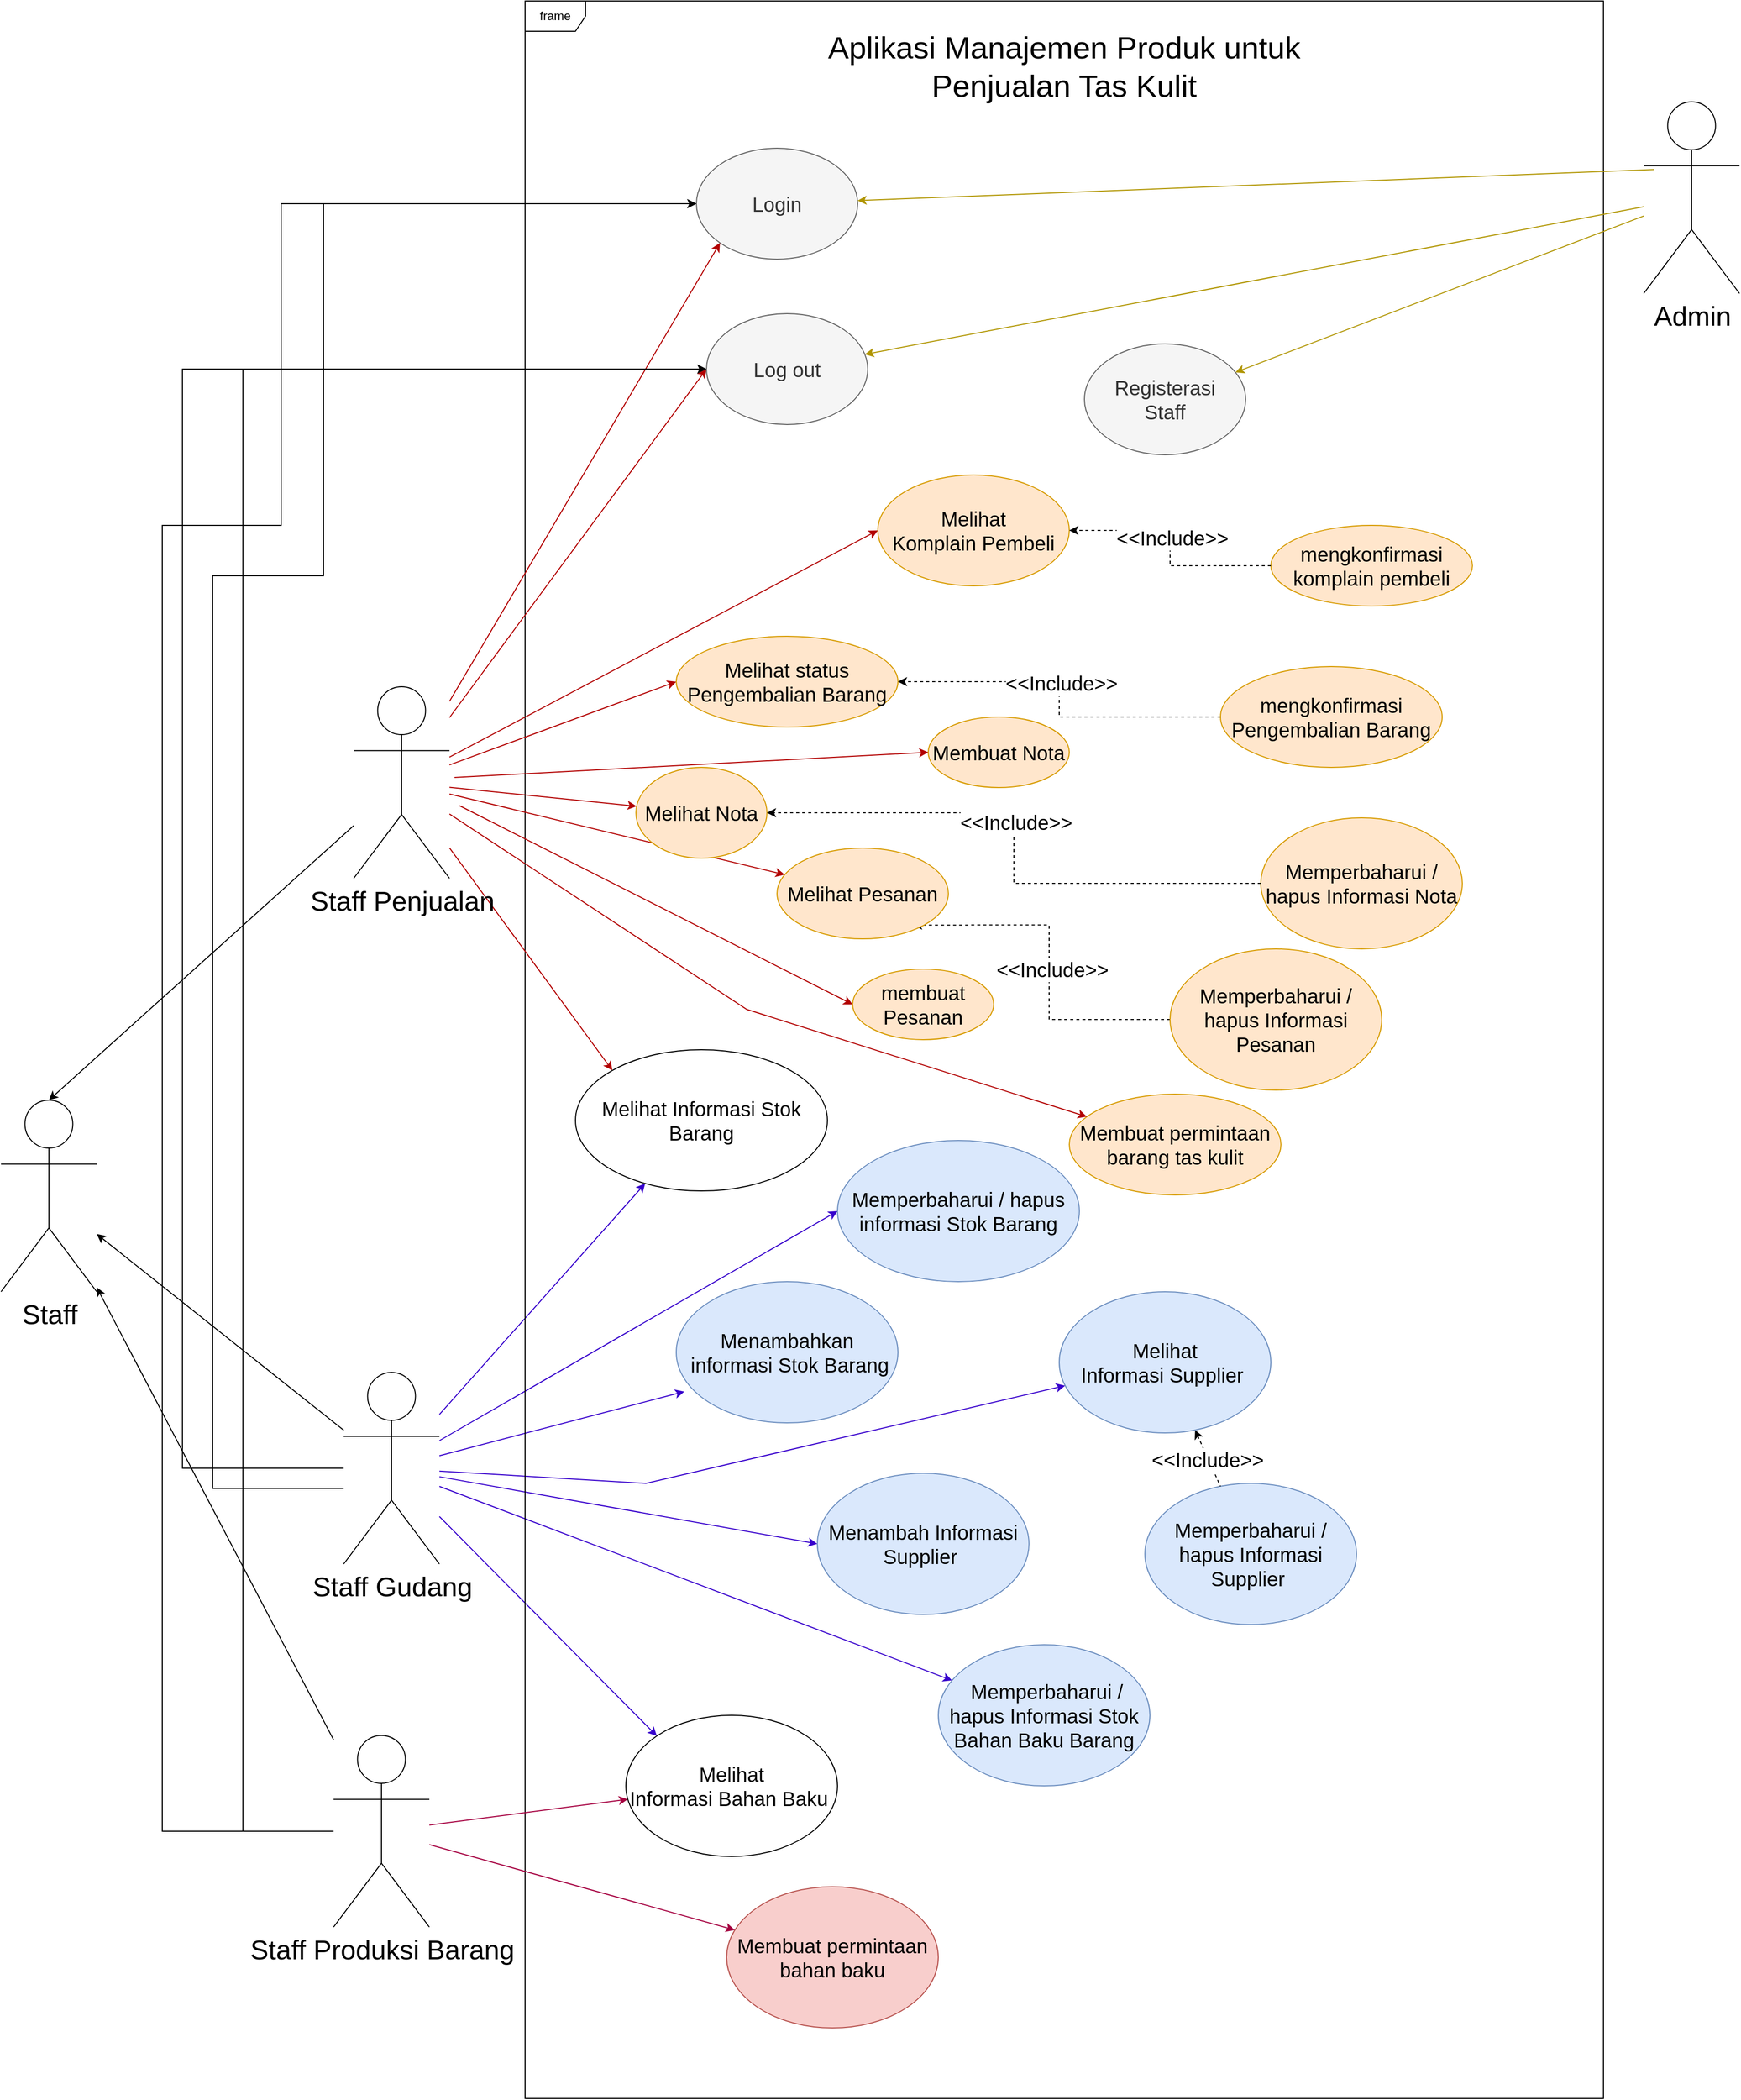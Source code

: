 <mxfile version="21.5.0" type="github">
  <diagram name="Page-1" id="xjvxwk_3kaTPLV7VPJxn">
    <mxGraphModel dx="3187" dy="2547" grid="1" gridSize="10" guides="1" tooltips="1" connect="1" arrows="1" fold="1" page="1" pageScale="1" pageWidth="1169" pageHeight="827" math="0" shadow="0">
      <root>
        <mxCell id="0" />
        <mxCell id="1" parent="0" />
        <mxCell id="IXw6Qi-PNi6ADlv29cn4-34" style="rounded=0;orthogonalLoop=1;jettySize=auto;html=1;fillColor=#6a00ff;strokeColor=#3700CC;" parent="1" source="IXw6Qi-PNi6ADlv29cn4-1" target="IXw6Qi-PNi6ADlv29cn4-30" edge="1">
          <mxGeometry relative="1" as="geometry">
            <Array as="points">
              <mxPoint x="760" y="710" />
            </Array>
          </mxGeometry>
        </mxCell>
        <mxCell id="IXw6Qi-PNi6ADlv29cn4-37" style="rounded=0;orthogonalLoop=1;jettySize=auto;html=1;entryX=0;entryY=0.5;entryDx=0;entryDy=0;fillColor=#6a00ff;strokeColor=#3700CC;" parent="1" source="IXw6Qi-PNi6ADlv29cn4-1" target="IXw6Qi-PNi6ADlv29cn4-35" edge="1">
          <mxGeometry relative="1" as="geometry" />
        </mxCell>
        <mxCell id="IXw6Qi-PNi6ADlv29cn4-61" style="edgeStyle=none;rounded=0;orthogonalLoop=1;jettySize=auto;html=1;fillColor=#6a00ff;strokeColor=#3700CC;" parent="1" source="IXw6Qi-PNi6ADlv29cn4-1" target="IXw6Qi-PNi6ADlv29cn4-49" edge="1">
          <mxGeometry relative="1" as="geometry" />
        </mxCell>
        <mxCell id="IXw6Qi-PNi6ADlv29cn4-66" style="edgeStyle=none;rounded=0;orthogonalLoop=1;jettySize=auto;html=1;entryX=0;entryY=0;entryDx=0;entryDy=0;fillColor=#6a00ff;strokeColor=#3700CC;" parent="1" source="IXw6Qi-PNi6ADlv29cn4-1" target="IXw6Qi-PNi6ADlv29cn4-50" edge="1">
          <mxGeometry relative="1" as="geometry" />
        </mxCell>
        <mxCell id="IXw6Qi-PNi6ADlv29cn4-67" style="edgeStyle=orthogonalEdgeStyle;rounded=0;orthogonalLoop=1;jettySize=auto;html=1;" parent="1" source="IXw6Qi-PNi6ADlv29cn4-1" target="IXw6Qi-PNi6ADlv29cn4-13" edge="1">
          <mxGeometry relative="1" as="geometry">
            <Array as="points">
              <mxPoint x="330" y="715" />
              <mxPoint x="330" y="-190" />
              <mxPoint x="440" y="-190" />
              <mxPoint x="440" y="-559" />
            </Array>
          </mxGeometry>
        </mxCell>
        <mxCell id="IXw6Qi-PNi6ADlv29cn4-69" style="edgeStyle=none;rounded=0;orthogonalLoop=1;jettySize=auto;html=1;entryX=0.036;entryY=0.779;entryDx=0;entryDy=0;fillColor=#6a00ff;strokeColor=#3700CC;entryPerimeter=0;" parent="1" source="IXw6Qi-PNi6ADlv29cn4-1" target="IXw6Qi-PNi6ADlv29cn4-68" edge="1">
          <mxGeometry relative="1" as="geometry" />
        </mxCell>
        <mxCell id="IXw6Qi-PNi6ADlv29cn4-82" style="edgeStyle=elbowEdgeStyle;rounded=0;orthogonalLoop=1;jettySize=auto;html=1;" parent="1" source="IXw6Qi-PNi6ADlv29cn4-1" target="IXw6Qi-PNi6ADlv29cn4-80" edge="1">
          <mxGeometry relative="1" as="geometry">
            <Array as="points">
              <mxPoint x="300" y="200" />
            </Array>
          </mxGeometry>
        </mxCell>
        <mxCell id="ZU9HFq3ehsjZUplSAfVW-4" style="rounded=0;orthogonalLoop=1;jettySize=auto;html=1;fillColor=#6a00ff;strokeColor=#3700CC;" parent="1" source="IXw6Qi-PNi6ADlv29cn4-1" target="IXw6Qi-PNi6ADlv29cn4-28" edge="1">
          <mxGeometry relative="1" as="geometry" />
        </mxCell>
        <mxCell id="ZU9HFq3ehsjZUplSAfVW-11" style="rounded=0;orthogonalLoop=1;jettySize=auto;html=1;entryX=0;entryY=0.5;entryDx=0;entryDy=0;fillColor=#6a00ff;strokeColor=#3700CC;" parent="1" source="IXw6Qi-PNi6ADlv29cn4-1" target="IXw6Qi-PNi6ADlv29cn4-25" edge="1">
          <mxGeometry relative="1" as="geometry" />
        </mxCell>
        <mxCell id="9e4sZm5anjRUrG5Lg-NS-45" style="rounded=0;orthogonalLoop=1;jettySize=auto;html=1;" edge="1" parent="1" source="IXw6Qi-PNi6ADlv29cn4-1" target="9e4sZm5anjRUrG5Lg-NS-40">
          <mxGeometry relative="1" as="geometry" />
        </mxCell>
        <mxCell id="IXw6Qi-PNi6ADlv29cn4-1" value="Staff Gudang" style="shape=umlActor;verticalLabelPosition=bottom;verticalAlign=top;html=1;fontSize=27;" parent="1" vertex="1">
          <mxGeometry x="460" y="600" width="95" height="190" as="geometry" />
        </mxCell>
        <mxCell id="IXw6Qi-PNi6ADlv29cn4-6" value="frame" style="shape=umlFrame;whiteSpace=wrap;html=1;pointerEvents=0;" parent="1" vertex="1">
          <mxGeometry x="640" y="-760" width="1070" height="2080" as="geometry" />
        </mxCell>
        <mxCell id="IXw6Qi-PNi6ADlv29cn4-13" value="Login" style="ellipse;whiteSpace=wrap;html=1;fontSize=20;fillColor=#f5f5f5;fontColor=#333333;strokeColor=#666666;" parent="1" vertex="1">
          <mxGeometry x="810" y="-614" width="160" height="110" as="geometry" />
        </mxCell>
        <mxCell id="IXw6Qi-PNi6ADlv29cn4-53" style="edgeStyle=none;rounded=0;orthogonalLoop=1;jettySize=auto;html=1;entryX=0;entryY=1;entryDx=0;entryDy=0;fillColor=#e51400;strokeColor=#B20000;" parent="1" source="IXw6Qi-PNi6ADlv29cn4-23" target="IXw6Qi-PNi6ADlv29cn4-13" edge="1">
          <mxGeometry relative="1" as="geometry" />
        </mxCell>
        <mxCell id="IXw6Qi-PNi6ADlv29cn4-64" style="edgeStyle=none;rounded=0;orthogonalLoop=1;jettySize=auto;html=1;entryX=0;entryY=0;entryDx=0;entryDy=0;fillColor=#e51400;strokeColor=#B20000;" parent="1" source="IXw6Qi-PNi6ADlv29cn4-23" target="IXw6Qi-PNi6ADlv29cn4-49" edge="1">
          <mxGeometry relative="1" as="geometry" />
        </mxCell>
        <mxCell id="IXw6Qi-PNi6ADlv29cn4-74" style="edgeStyle=none;rounded=0;orthogonalLoop=1;jettySize=auto;html=1;entryX=0;entryY=0.5;entryDx=0;entryDy=0;fillColor=#e51400;strokeColor=#B20000;" parent="1" source="IXw6Qi-PNi6ADlv29cn4-23" target="IXw6Qi-PNi6ADlv29cn4-73" edge="1">
          <mxGeometry relative="1" as="geometry" />
        </mxCell>
        <mxCell id="IXw6Qi-PNi6ADlv29cn4-75" style="edgeStyle=none;rounded=0;orthogonalLoop=1;jettySize=auto;html=1;entryX=0;entryY=0.5;entryDx=0;entryDy=0;fillColor=#e51400;strokeColor=#B20000;" parent="1" source="IXw6Qi-PNi6ADlv29cn4-23" target="IXw6Qi-PNi6ADlv29cn4-72" edge="1">
          <mxGeometry relative="1" as="geometry" />
        </mxCell>
        <mxCell id="IXw6Qi-PNi6ADlv29cn4-76" style="edgeStyle=none;rounded=0;orthogonalLoop=1;jettySize=auto;html=1;fillColor=#e51400;strokeColor=#B20000;" parent="1" source="IXw6Qi-PNi6ADlv29cn4-23" target="IXw6Qi-PNi6ADlv29cn4-71" edge="1">
          <mxGeometry relative="1" as="geometry" />
        </mxCell>
        <mxCell id="IXw6Qi-PNi6ADlv29cn4-77" style="edgeStyle=none;rounded=0;orthogonalLoop=1;jettySize=auto;html=1;fillColor=#e51400;strokeColor=#B20000;" parent="1" source="IXw6Qi-PNi6ADlv29cn4-23" target="IXw6Qi-PNi6ADlv29cn4-70" edge="1">
          <mxGeometry relative="1" as="geometry" />
        </mxCell>
        <mxCell id="IXw6Qi-PNi6ADlv29cn4-81" style="edgeStyle=none;rounded=0;orthogonalLoop=1;jettySize=auto;html=1;entryX=0;entryY=0.5;entryDx=0;entryDy=0;fillColor=#e51400;strokeColor=#B20000;" parent="1" source="IXw6Qi-PNi6ADlv29cn4-23" target="IXw6Qi-PNi6ADlv29cn4-80" edge="1">
          <mxGeometry relative="1" as="geometry" />
        </mxCell>
        <mxCell id="9e4sZm5anjRUrG5Lg-NS-44" style="rounded=0;orthogonalLoop=1;jettySize=auto;html=1;entryX=0.5;entryY=0;entryDx=0;entryDy=0;entryPerimeter=0;" edge="1" parent="1" source="IXw6Qi-PNi6ADlv29cn4-23" target="9e4sZm5anjRUrG5Lg-NS-40">
          <mxGeometry relative="1" as="geometry" />
        </mxCell>
        <mxCell id="IXw6Qi-PNi6ADlv29cn4-23" value="Staff Penjualan" style="shape=umlActor;verticalLabelPosition=bottom;verticalAlign=top;html=1;fontSize=27;" parent="1" vertex="1">
          <mxGeometry x="470" y="-80" width="95" height="190" as="geometry" />
        </mxCell>
        <mxCell id="IXw6Qi-PNi6ADlv29cn4-55" style="edgeStyle=orthogonalEdgeStyle;rounded=0;orthogonalLoop=1;jettySize=auto;html=1;" parent="1" source="IXw6Qi-PNi6ADlv29cn4-24" target="IXw6Qi-PNi6ADlv29cn4-13" edge="1">
          <mxGeometry relative="1" as="geometry">
            <Array as="points">
              <mxPoint x="280" y="1055" />
              <mxPoint x="280" y="-240" />
              <mxPoint x="398" y="-240" />
              <mxPoint x="398" y="-559" />
            </Array>
          </mxGeometry>
        </mxCell>
        <mxCell id="IXw6Qi-PNi6ADlv29cn4-65" style="edgeStyle=none;rounded=0;orthogonalLoop=1;jettySize=auto;html=1;fillColor=#d80073;strokeColor=#A50040;" parent="1" source="IXw6Qi-PNi6ADlv29cn4-24" target="IXw6Qi-PNi6ADlv29cn4-50" edge="1">
          <mxGeometry relative="1" as="geometry" />
        </mxCell>
        <mxCell id="IXw6Qi-PNi6ADlv29cn4-83" style="edgeStyle=elbowEdgeStyle;rounded=0;orthogonalLoop=1;jettySize=auto;html=1;" parent="1" source="IXw6Qi-PNi6ADlv29cn4-24" target="IXw6Qi-PNi6ADlv29cn4-80" edge="1">
          <mxGeometry relative="1" as="geometry">
            <Array as="points">
              <mxPoint x="360" y="370" />
            </Array>
          </mxGeometry>
        </mxCell>
        <mxCell id="9e4sZm5anjRUrG5Lg-NS-46" style="rounded=0;orthogonalLoop=1;jettySize=auto;html=1;" edge="1" parent="1" source="IXw6Qi-PNi6ADlv29cn4-24" target="9e4sZm5anjRUrG5Lg-NS-40">
          <mxGeometry relative="1" as="geometry" />
        </mxCell>
        <mxCell id="IXw6Qi-PNi6ADlv29cn4-24" value="Staff Produksi Barang" style="shape=umlActor;verticalLabelPosition=bottom;verticalAlign=top;html=1;fontSize=27;" parent="1" vertex="1">
          <mxGeometry x="450" y="960" width="95" height="190" as="geometry" />
        </mxCell>
        <mxCell id="IXw6Qi-PNi6ADlv29cn4-25" value="Memperbaharui&amp;nbsp;/ hapus informasi Stok Barang" style="ellipse;whiteSpace=wrap;html=1;fontSize=20;fillColor=#dae8fc;strokeColor=#6c8ebf;" parent="1" vertex="1">
          <mxGeometry x="950" y="370" width="240" height="140" as="geometry" />
        </mxCell>
        <mxCell id="IXw6Qi-PNi6ADlv29cn4-27" value="Aplikasi Manajemen Produk untuk Penjualan Tas Kulit" style="text;html=1;strokeColor=none;fillColor=none;align=center;verticalAlign=middle;whiteSpace=wrap;rounded=0;fontSize=31;" parent="1" vertex="1">
          <mxGeometry x="910" y="-710" width="530" height="30" as="geometry" />
        </mxCell>
        <mxCell id="IXw6Qi-PNi6ADlv29cn4-28" value="&amp;nbsp;Memperbaharui&amp;nbsp;/ hapus Informasi Stok Bahan Baku Barang" style="ellipse;whiteSpace=wrap;html=1;fontSize=20;fillColor=#dae8fc;strokeColor=#6c8ebf;" parent="1" vertex="1">
          <mxGeometry x="1050" y="870" width="210" height="140" as="geometry" />
        </mxCell>
        <mxCell id="IXw6Qi-PNi6ADlv29cn4-29" value="Memperbaharui / hapus Informasi Supplier&amp;nbsp;" style="ellipse;whiteSpace=wrap;html=1;fontSize=20;fillColor=#dae8fc;strokeColor=#6c8ebf;" parent="1" vertex="1">
          <mxGeometry x="1255" y="710" width="210" height="140" as="geometry" />
        </mxCell>
        <mxCell id="IXw6Qi-PNi6ADlv29cn4-43" value="&lt;font style=&quot;font-size: 20px;&quot;&gt;&amp;lt;&amp;lt;Include&amp;gt;&amp;gt;&lt;/font&gt;" style="edgeStyle=none;rounded=0;orthogonalLoop=1;jettySize=auto;html=1;dashed=1;endArrow=none;endFill=0;startArrow=classic;startFill=1;" parent="1" source="IXw6Qi-PNi6ADlv29cn4-30" target="IXw6Qi-PNi6ADlv29cn4-29" edge="1">
          <mxGeometry x="-0.01" y="-2" relative="1" as="geometry">
            <Array as="points" />
            <mxPoint x="1" as="offset" />
          </mxGeometry>
        </mxCell>
        <mxCell id="IXw6Qi-PNi6ADlv29cn4-30" value="Melihat&lt;br&gt;Informasi Supplier&amp;nbsp;" style="ellipse;whiteSpace=wrap;html=1;fontSize=20;fillColor=#dae8fc;strokeColor=#6c8ebf;" parent="1" vertex="1">
          <mxGeometry x="1170" y="520" width="210" height="140" as="geometry" />
        </mxCell>
        <mxCell id="IXw6Qi-PNi6ADlv29cn4-49" value="Melihat Informasi Stok Barang" style="ellipse;whiteSpace=wrap;html=1;fontSize=20;" parent="1" vertex="1">
          <mxGeometry x="690" y="280" width="250" height="140" as="geometry" />
        </mxCell>
        <mxCell id="IXw6Qi-PNi6ADlv29cn4-50" value="Melihat&lt;br&gt;Informasi Bahan Baku&amp;nbsp;" style="ellipse;whiteSpace=wrap;html=1;fontSize=20;" parent="1" vertex="1">
          <mxGeometry x="740" y="940" width="210" height="140" as="geometry" />
        </mxCell>
        <mxCell id="IXw6Qi-PNi6ADlv29cn4-79" style="edgeStyle=none;rounded=0;orthogonalLoop=1;jettySize=auto;html=1;fillColor=#e3c800;strokeColor=#B09500;" parent="1" source="IXw6Qi-PNi6ADlv29cn4-56" target="IXw6Qi-PNi6ADlv29cn4-78" edge="1">
          <mxGeometry relative="1" as="geometry" />
        </mxCell>
        <mxCell id="ZU9HFq3ehsjZUplSAfVW-8" style="rounded=0;orthogonalLoop=1;jettySize=auto;html=1;fillColor=#e3c800;strokeColor=#B09500;" parent="1" source="IXw6Qi-PNi6ADlv29cn4-56" target="IXw6Qi-PNi6ADlv29cn4-80" edge="1">
          <mxGeometry relative="1" as="geometry" />
        </mxCell>
        <mxCell id="IXw6Qi-PNi6ADlv29cn4-56" value="Admin" style="shape=umlActor;verticalLabelPosition=bottom;verticalAlign=top;html=1;fontSize=27;" parent="1" vertex="1">
          <mxGeometry x="1750" y="-660" width="95" height="190" as="geometry" />
        </mxCell>
        <mxCell id="IXw6Qi-PNi6ADlv29cn4-68" value="Menambahkan&lt;br&gt;&amp;nbsp;informasi Stok Barang" style="ellipse;whiteSpace=wrap;html=1;fontSize=20;fillColor=#dae8fc;strokeColor=#6c8ebf;" parent="1" vertex="1">
          <mxGeometry x="790" y="510" width="220" height="140" as="geometry" />
        </mxCell>
        <mxCell id="IXw6Qi-PNi6ADlv29cn4-71" value="Melihat Nota" style="ellipse;whiteSpace=wrap;html=1;fontSize=20;fillColor=#ffe6cc;strokeColor=#d79b00;" parent="1" vertex="1">
          <mxGeometry x="750" width="130" height="90" as="geometry" />
        </mxCell>
        <mxCell id="IXw6Qi-PNi6ADlv29cn4-72" value="Melihat status Pengembalian Barang" style="ellipse;whiteSpace=wrap;html=1;fontSize=20;fillColor=#ffe6cc;strokeColor=#d79b00;" parent="1" vertex="1">
          <mxGeometry x="790" y="-130" width="220" height="90" as="geometry" />
        </mxCell>
        <mxCell id="IXw6Qi-PNi6ADlv29cn4-73" value="Melihat &lt;br&gt;Komplain Pembeli" style="ellipse;whiteSpace=wrap;html=1;fontSize=20;fillColor=#ffe6cc;strokeColor=#d79b00;" parent="1" vertex="1">
          <mxGeometry x="990" y="-290" width="190" height="110" as="geometry" />
        </mxCell>
        <mxCell id="IXw6Qi-PNi6ADlv29cn4-78" value="Registerasi &lt;br&gt;Staff" style="ellipse;whiteSpace=wrap;html=1;fontSize=20;fillColor=#f5f5f5;fontColor=#333333;strokeColor=#666666;" parent="1" vertex="1">
          <mxGeometry x="1195" y="-420" width="160" height="110" as="geometry" />
        </mxCell>
        <mxCell id="IXw6Qi-PNi6ADlv29cn4-80" value="Log out" style="ellipse;whiteSpace=wrap;html=1;fontSize=20;fillColor=#f5f5f5;fontColor=#333333;strokeColor=#666666;" parent="1" vertex="1">
          <mxGeometry x="820" y="-450" width="160" height="110" as="geometry" />
        </mxCell>
        <mxCell id="ZU9HFq3ehsjZUplSAfVW-5" style="edgeStyle=none;rounded=0;orthogonalLoop=1;jettySize=auto;html=1;exitX=0.11;exitY=0.353;exitDx=0;exitDy=0;exitPerimeter=0;fillColor=#e3c800;strokeColor=#B09500;" parent="1" source="IXw6Qi-PNi6ADlv29cn4-56" target="IXw6Qi-PNi6ADlv29cn4-13" edge="1">
          <mxGeometry relative="1" as="geometry">
            <mxPoint x="2010" y="-559" as="sourcePoint" />
            <mxPoint x="1562" y="-409" as="targetPoint" />
          </mxGeometry>
        </mxCell>
        <mxCell id="9e4sZm5anjRUrG5Lg-NS-4" style="edgeStyle=orthogonalEdgeStyle;rounded=0;orthogonalLoop=1;jettySize=auto;html=1;entryX=0.794;entryY=0.848;entryDx=0;entryDy=0;entryPerimeter=0;dashed=1;" edge="1" parent="1" source="9e4sZm5anjRUrG5Lg-NS-1" target="IXw6Qi-PNi6ADlv29cn4-70">
          <mxGeometry relative="1" as="geometry">
            <Array as="points">
              <mxPoint x="1160" y="250" />
              <mxPoint x="1160" y="156" />
            </Array>
          </mxGeometry>
        </mxCell>
        <mxCell id="9e4sZm5anjRUrG5Lg-NS-5" value="&amp;lt;&amp;lt;Include&amp;gt;&amp;gt;" style="edgeLabel;html=1;align=center;verticalAlign=middle;resizable=0;points=[];fontSize=20;" vertex="1" connectable="0" parent="9e4sZm5anjRUrG5Lg-NS-4">
          <mxGeometry x="0.095" y="-2" relative="1" as="geometry">
            <mxPoint x="1" y="21" as="offset" />
          </mxGeometry>
        </mxCell>
        <mxCell id="9e4sZm5anjRUrG5Lg-NS-1" value="Memperbaharui / hapus Informasi Pesanan " style="ellipse;whiteSpace=wrap;html=1;fontSize=20;fillColor=#ffe6cc;strokeColor=#d79b00;" vertex="1" parent="1">
          <mxGeometry x="1280" y="180" width="210" height="140" as="geometry" />
        </mxCell>
        <mxCell id="9e4sZm5anjRUrG5Lg-NS-6" value="Memperbaharui / hapus Informasi Nota " style="ellipse;whiteSpace=wrap;html=1;fontSize=20;fillColor=#ffe6cc;strokeColor=#d79b00;" vertex="1" parent="1">
          <mxGeometry x="1370" y="50" width="200" height="130" as="geometry" />
        </mxCell>
        <mxCell id="9e4sZm5anjRUrG5Lg-NS-8" style="edgeStyle=orthogonalEdgeStyle;rounded=0;orthogonalLoop=1;jettySize=auto;html=1;dashed=1;exitX=0;exitY=0.5;exitDx=0;exitDy=0;" edge="1" parent="1" source="9e4sZm5anjRUrG5Lg-NS-6" target="IXw6Qi-PNi6ADlv29cn4-71">
          <mxGeometry relative="1" as="geometry">
            <mxPoint x="1337.5" y="-18.25" as="sourcePoint" />
            <mxPoint x="1182.5" y="-82.25" as="targetPoint" />
          </mxGeometry>
        </mxCell>
        <mxCell id="9e4sZm5anjRUrG5Lg-NS-9" value="&amp;lt;&amp;lt;Include&amp;gt;&amp;gt;" style="edgeLabel;html=1;align=center;verticalAlign=middle;resizable=0;points=[];fontSize=20;" vertex="1" connectable="0" parent="9e4sZm5anjRUrG5Lg-NS-8">
          <mxGeometry x="0.095" y="-2" relative="1" as="geometry">
            <mxPoint as="offset" />
          </mxGeometry>
        </mxCell>
        <mxCell id="9e4sZm5anjRUrG5Lg-NS-10" value="mengkonfirmasi komplain pembeli" style="ellipse;whiteSpace=wrap;html=1;fontSize=20;fillColor=#ffe6cc;strokeColor=#d79b00;" vertex="1" parent="1">
          <mxGeometry x="1380" y="-240" width="200" height="80" as="geometry" />
        </mxCell>
        <mxCell id="9e4sZm5anjRUrG5Lg-NS-11" style="edgeStyle=orthogonalEdgeStyle;rounded=0;orthogonalLoop=1;jettySize=auto;html=1;dashed=1;" edge="1" parent="1" source="9e4sZm5anjRUrG5Lg-NS-10" target="IXw6Qi-PNi6ADlv29cn4-73">
          <mxGeometry relative="1" as="geometry">
            <mxPoint x="1210" y="135" as="sourcePoint" />
            <mxPoint x="1070" y="90" as="targetPoint" />
          </mxGeometry>
        </mxCell>
        <mxCell id="9e4sZm5anjRUrG5Lg-NS-12" value="&amp;lt;&amp;lt;Include&amp;gt;&amp;gt;" style="edgeLabel;html=1;align=center;verticalAlign=middle;resizable=0;points=[];fontSize=20;" vertex="1" connectable="0" parent="9e4sZm5anjRUrG5Lg-NS-11">
          <mxGeometry x="0.095" y="-2" relative="1" as="geometry">
            <mxPoint as="offset" />
          </mxGeometry>
        </mxCell>
        <mxCell id="9e4sZm5anjRUrG5Lg-NS-15" value="mengkonfirmasi Pengembalian Barang" style="ellipse;whiteSpace=wrap;html=1;fontSize=20;fillColor=#ffe6cc;strokeColor=#d79b00;" vertex="1" parent="1">
          <mxGeometry x="1330" y="-100" width="220" height="100" as="geometry" />
        </mxCell>
        <mxCell id="9e4sZm5anjRUrG5Lg-NS-17" style="edgeStyle=orthogonalEdgeStyle;rounded=0;orthogonalLoop=1;jettySize=auto;html=1;dashed=1;" edge="1" parent="1" source="9e4sZm5anjRUrG5Lg-NS-15" target="IXw6Qi-PNi6ADlv29cn4-72">
          <mxGeometry relative="1" as="geometry">
            <mxPoint x="1270" y="-185" as="sourcePoint" />
            <mxPoint x="1150" y="-215" as="targetPoint" />
          </mxGeometry>
        </mxCell>
        <mxCell id="9e4sZm5anjRUrG5Lg-NS-18" value="&amp;lt;&amp;lt;Include&amp;gt;&amp;gt;" style="edgeLabel;html=1;align=center;verticalAlign=middle;resizable=0;points=[];fontSize=20;" vertex="1" connectable="0" parent="9e4sZm5anjRUrG5Lg-NS-17">
          <mxGeometry x="0.095" y="-2" relative="1" as="geometry">
            <mxPoint as="offset" />
          </mxGeometry>
        </mxCell>
        <mxCell id="IXw6Qi-PNi6ADlv29cn4-35" value="Menambah Informasi Supplier&amp;nbsp;" style="ellipse;whiteSpace=wrap;html=1;fontSize=20;fillColor=#dae8fc;strokeColor=#6c8ebf;" parent="1" vertex="1">
          <mxGeometry x="930" y="700" width="210" height="140" as="geometry" />
        </mxCell>
        <mxCell id="9e4sZm5anjRUrG5Lg-NS-21" style="edgeStyle=orthogonalEdgeStyle;rounded=0;orthogonalLoop=1;jettySize=auto;html=1;exitX=0.5;exitY=1;exitDx=0;exitDy=0;" edge="1" parent="1" source="IXw6Qi-PNi6ADlv29cn4-27" target="IXw6Qi-PNi6ADlv29cn4-27">
          <mxGeometry relative="1" as="geometry" />
        </mxCell>
        <mxCell id="9e4sZm5anjRUrG5Lg-NS-27" value="Membuat permintaan bahan baku" style="ellipse;whiteSpace=wrap;html=1;fontSize=20;fillColor=#f8cecc;strokeColor=#b85450;" vertex="1" parent="1">
          <mxGeometry x="840" y="1110" width="210" height="140" as="geometry" />
        </mxCell>
        <mxCell id="9e4sZm5anjRUrG5Lg-NS-29" style="edgeStyle=none;rounded=0;orthogonalLoop=1;jettySize=auto;html=1;fillColor=#d80073;strokeColor=#A50040;" edge="1" parent="1" source="IXw6Qi-PNi6ADlv29cn4-24" target="9e4sZm5anjRUrG5Lg-NS-27">
          <mxGeometry relative="1" as="geometry">
            <mxPoint x="445" y="1123" as="sourcePoint" />
            <mxPoint x="757" y="1045" as="targetPoint" />
          </mxGeometry>
        </mxCell>
        <mxCell id="9e4sZm5anjRUrG5Lg-NS-30" value="&lt;div&gt;Membuat permintaan barang tas kulit&lt;/div&gt;" style="ellipse;whiteSpace=wrap;html=1;fontSize=20;fillColor=#ffe6cc;strokeColor=#d79b00;" vertex="1" parent="1">
          <mxGeometry x="1180" y="324" width="210" height="100" as="geometry" />
        </mxCell>
        <mxCell id="9e4sZm5anjRUrG5Lg-NS-33" value="" style="edgeStyle=none;rounded=0;orthogonalLoop=1;jettySize=auto;html=1;fillColor=#e51400;strokeColor=#B20000;" edge="1" parent="1" source="IXw6Qi-PNi6ADlv29cn4-23" target="9e4sZm5anjRUrG5Lg-NS-30">
          <mxGeometry relative="1" as="geometry">
            <mxPoint x="565" y="39" as="sourcePoint" />
            <mxPoint x="1262" y="384" as="targetPoint" />
            <Array as="points">
              <mxPoint x="860" y="240" />
            </Array>
          </mxGeometry>
        </mxCell>
        <mxCell id="IXw6Qi-PNi6ADlv29cn4-70" value="Melihat Pesanan" style="ellipse;whiteSpace=wrap;html=1;fontSize=20;fillColor=#ffe6cc;strokeColor=#d79b00;" parent="1" vertex="1">
          <mxGeometry x="890" y="80" width="170" height="90" as="geometry" />
        </mxCell>
        <mxCell id="9e4sZm5anjRUrG5Lg-NS-34" value="Membuat Nota" style="ellipse;whiteSpace=wrap;html=1;fontSize=20;fillColor=#ffe6cc;strokeColor=#d79b00;" vertex="1" parent="1">
          <mxGeometry x="1040" y="-50" width="140" height="70" as="geometry" />
        </mxCell>
        <mxCell id="9e4sZm5anjRUrG5Lg-NS-36" style="edgeStyle=none;rounded=0;orthogonalLoop=1;jettySize=auto;html=1;fillColor=#e51400;strokeColor=#B20000;entryX=0;entryY=0.5;entryDx=0;entryDy=0;" edge="1" parent="1" target="9e4sZm5anjRUrG5Lg-NS-34">
          <mxGeometry relative="1" as="geometry">
            <mxPoint x="570" y="10" as="sourcePoint" />
            <mxPoint x="761" y="48" as="targetPoint" />
          </mxGeometry>
        </mxCell>
        <mxCell id="9e4sZm5anjRUrG5Lg-NS-37" value="membuat Pesanan" style="ellipse;whiteSpace=wrap;html=1;fontSize=20;fillColor=#ffe6cc;strokeColor=#d79b00;" vertex="1" parent="1">
          <mxGeometry x="965" y="200" width="140" height="70" as="geometry" />
        </mxCell>
        <mxCell id="9e4sZm5anjRUrG5Lg-NS-39" style="edgeStyle=none;rounded=0;orthogonalLoop=1;jettySize=auto;html=1;fillColor=#e51400;strokeColor=#B20000;entryX=0;entryY=0.5;entryDx=0;entryDy=0;" edge="1" parent="1" target="9e4sZm5anjRUrG5Lg-NS-37">
          <mxGeometry relative="1" as="geometry">
            <mxPoint x="575" y="38" as="sourcePoint" />
            <mxPoint x="880" y="124" as="targetPoint" />
          </mxGeometry>
        </mxCell>
        <mxCell id="9e4sZm5anjRUrG5Lg-NS-40" value="Staff" style="shape=umlActor;verticalLabelPosition=bottom;verticalAlign=top;html=1;fontSize=27;" vertex="1" parent="1">
          <mxGeometry x="120" y="330" width="95" height="190" as="geometry" />
        </mxCell>
      </root>
    </mxGraphModel>
  </diagram>
</mxfile>
